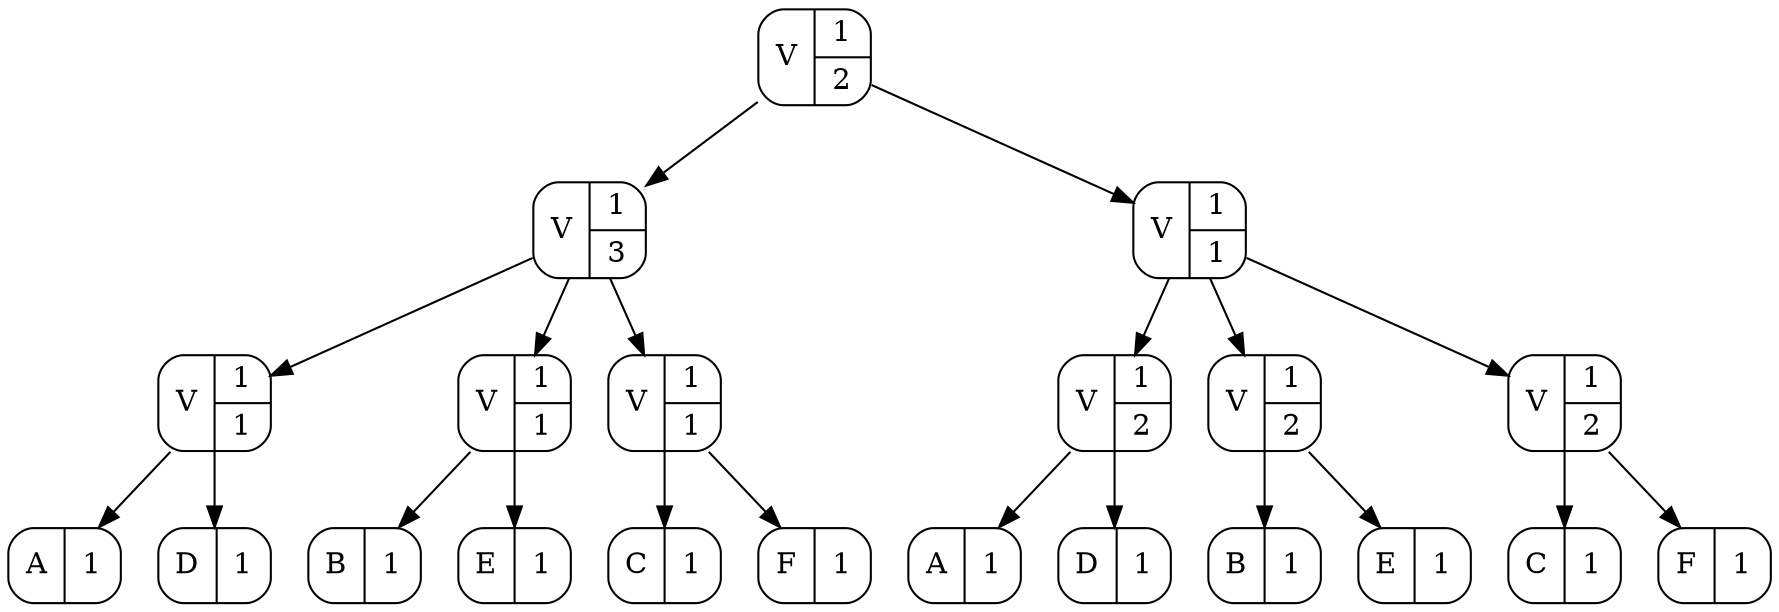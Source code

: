 digraph vstruct {
node [shape=Mrecord];
"[]" [label="V | { 1 | 2 }"];
"[1]" [label="V | { 1 | 3 }"];
"[1,1]" [label="V | { 1 | 1 }"];
"[1,1,1]" [label="A | 1"];
"[1,1]" -> "[1,1,1]";
"[1,1,2]" [label="D | 1"];
"[1,1]" -> "[1,1,2]";
"[1]" -> "[1,1]";
"[1,2]" [label="V | { 1 | 1 }"];
"[1,2,1]" [label="B | 1"];
"[1,2]" -> "[1,2,1]";
"[1,2,2]" [label="E | 1"];
"[1,2]" -> "[1,2,2]";
"[1]" -> "[1,2]";
"[1,3]" [label="V | { 1 | 1 }"];
"[1,3,1]" [label="C | 1"];
"[1,3]" -> "[1,3,1]";
"[1,3,2]" [label="F | 1"];
"[1,3]" -> "[1,3,2]";
"[1]" -> "[1,3]";
"[]" -> "[1]";
"[2]" [label="V | { 1 | 1 }"];
"[2,1]" [label="V | { 1 | 2 }"];
"[2,1,1]" [label="A | 1"];
"[2,1]" -> "[2,1,1]";
"[2,1,2]" [label="D | 1"];
"[2,1]" -> "[2,1,2]";
"[2]" -> "[2,1]";
"[2,2]" [label="V | { 1 | 2 }"];
"[2,2,1]" [label="B | 1"];
"[2,2]" -> "[2,2,1]";
"[2,2,2]" [label="E | 1"];
"[2,2]" -> "[2,2,2]";
"[2]" -> "[2,2]";
"[2,3]" [label="V | { 1 | 2 }"];
"[2,3,1]" [label="C | 1"];
"[2,3]" -> "[2,3,1]";
"[2,3,2]" [label="F | 1"];
"[2,3]" -> "[2,3,2]";
"[2]" -> "[2,3]";
"[]" -> "[2]";
}

